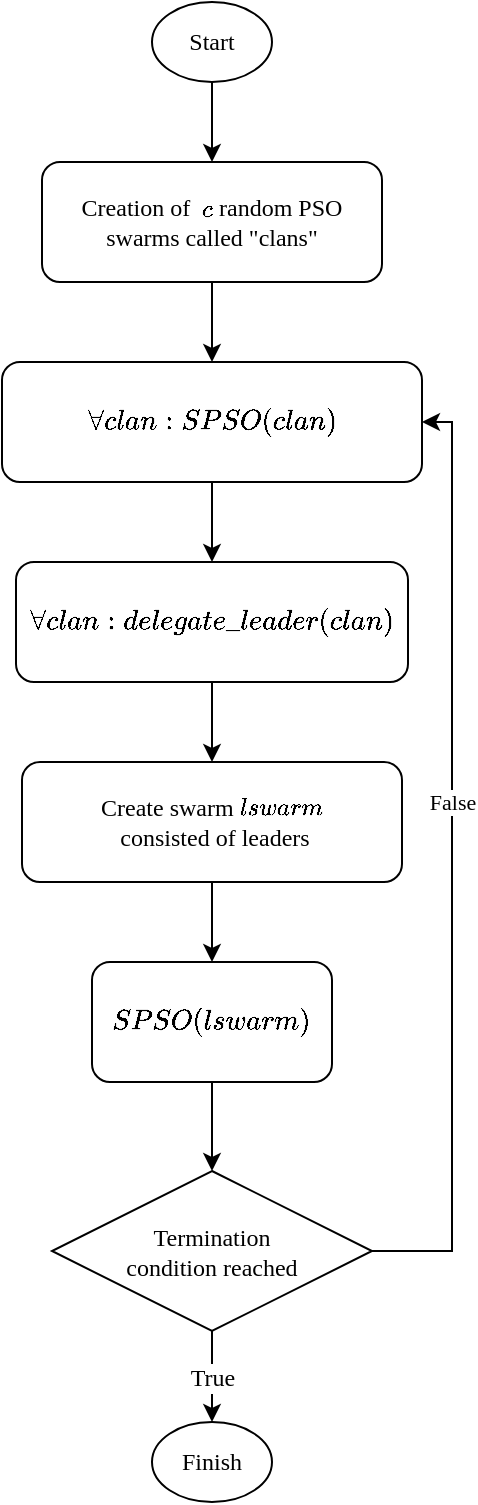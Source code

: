 <mxfile version="14.7.4" type="device"><diagram id="N0pBsx7Dzd0z6nHWLDSw" name="Page-1"><mxGraphModel dx="1038" dy="489" grid="1" gridSize="10" guides="1" tooltips="1" connect="1" arrows="1" fold="1" page="1" pageScale="1" pageWidth="827" pageHeight="1169" math="1" shadow="0"><root><mxCell id="0"/><mxCell id="1" parent="0"/><mxCell id="roZ4U5Zp2kpJsCxgu5Hv-12" value="" style="edgeStyle=orthogonalEdgeStyle;rounded=0;orthogonalLoop=1;jettySize=auto;html=1;" edge="1" parent="1" source="roZ4U5Zp2kpJsCxgu5Hv-1" target="roZ4U5Zp2kpJsCxgu5Hv-2"><mxGeometry relative="1" as="geometry"/></mxCell><mxCell id="roZ4U5Zp2kpJsCxgu5Hv-1" value="&lt;font face=&quot;Verdana&quot;&gt;Start&lt;/font&gt;" style="ellipse;whiteSpace=wrap;html=1;" vertex="1" parent="1"><mxGeometry x="370" width="60" height="40" as="geometry"/></mxCell><mxCell id="roZ4U5Zp2kpJsCxgu5Hv-13" value="" style="edgeStyle=orthogonalEdgeStyle;rounded=0;orthogonalLoop=1;jettySize=auto;html=1;" edge="1" parent="1" source="roZ4U5Zp2kpJsCxgu5Hv-2" target="roZ4U5Zp2kpJsCxgu5Hv-3"><mxGeometry relative="1" as="geometry"/></mxCell><mxCell id="roZ4U5Zp2kpJsCxgu5Hv-2" value="&lt;font face=&quot;Verdana&quot;&gt;Creation of&amp;nbsp; \( c \) random PSO swarms called &quot;clans&quot;&lt;/font&gt;" style="rounded=1;whiteSpace=wrap;html=1;" vertex="1" parent="1"><mxGeometry x="315" y="80" width="170" height="60" as="geometry"/></mxCell><mxCell id="roZ4U5Zp2kpJsCxgu5Hv-14" value="" style="edgeStyle=orthogonalEdgeStyle;rounded=0;orthogonalLoop=1;jettySize=auto;html=1;" edge="1" parent="1" source="roZ4U5Zp2kpJsCxgu5Hv-3" target="roZ4U5Zp2kpJsCxgu5Hv-4"><mxGeometry relative="1" as="geometry"/></mxCell><mxCell id="roZ4U5Zp2kpJsCxgu5Hv-3" value="$$ \forall clan: SPSO(clan) $$" style="rounded=1;whiteSpace=wrap;html=1;" vertex="1" parent="1"><mxGeometry x="295" y="180" width="210" height="60" as="geometry"/></mxCell><mxCell id="roZ4U5Zp2kpJsCxgu5Hv-15" value="" style="edgeStyle=orthogonalEdgeStyle;rounded=0;orthogonalLoop=1;jettySize=auto;html=1;" edge="1" parent="1" source="roZ4U5Zp2kpJsCxgu5Hv-4" target="roZ4U5Zp2kpJsCxgu5Hv-5"><mxGeometry relative="1" as="geometry"/></mxCell><mxCell id="roZ4U5Zp2kpJsCxgu5Hv-4" value="$$ \forall clan: delegate\_leader(clan) $$" style="rounded=1;whiteSpace=wrap;html=1;" vertex="1" parent="1"><mxGeometry x="302" y="280" width="196" height="60" as="geometry"/></mxCell><mxCell id="roZ4U5Zp2kpJsCxgu5Hv-16" value="" style="edgeStyle=orthogonalEdgeStyle;rounded=0;orthogonalLoop=1;jettySize=auto;html=1;" edge="1" parent="1" source="roZ4U5Zp2kpJsCxgu5Hv-5" target="roZ4U5Zp2kpJsCxgu5Hv-6"><mxGeometry relative="1" as="geometry"/></mxCell><mxCell id="roZ4U5Zp2kpJsCxgu5Hv-5" value="&lt;font face=&quot;Verdana&quot;&gt;Create swarm&amp;nbsp;&lt;/font&gt;&lt;span style=&quot;font-family: &amp;#34;verdana&amp;#34;&quot;&gt;\( lswarm \)&lt;/span&gt;&lt;font face=&quot;Verdana&quot;&gt;&lt;br&gt;&amp;nbsp;consisted of leaders&lt;/font&gt;" style="rounded=1;whiteSpace=wrap;html=1;" vertex="1" parent="1"><mxGeometry x="305" y="380" width="190" height="60" as="geometry"/></mxCell><mxCell id="roZ4U5Zp2kpJsCxgu5Hv-17" value="" style="edgeStyle=orthogonalEdgeStyle;rounded=0;orthogonalLoop=1;jettySize=auto;html=1;" edge="1" parent="1" source="roZ4U5Zp2kpJsCxgu5Hv-6" target="roZ4U5Zp2kpJsCxgu5Hv-7"><mxGeometry relative="1" as="geometry"/></mxCell><mxCell id="roZ4U5Zp2kpJsCxgu5Hv-6" value="$$ SPSO( lswarm ) $$" style="rounded=1;whiteSpace=wrap;html=1;" vertex="1" parent="1"><mxGeometry x="340" y="480" width="120" height="60" as="geometry"/></mxCell><mxCell id="roZ4U5Zp2kpJsCxgu5Hv-8" style="edgeStyle=orthogonalEdgeStyle;rounded=0;orthogonalLoop=1;jettySize=auto;html=1;exitX=1;exitY=0.5;exitDx=0;exitDy=0;entryX=1;entryY=0.5;entryDx=0;entryDy=0;" edge="1" parent="1" source="roZ4U5Zp2kpJsCxgu5Hv-7" target="roZ4U5Zp2kpJsCxgu5Hv-3"><mxGeometry relative="1" as="geometry"><Array as="points"><mxPoint x="520" y="625"/><mxPoint x="520" y="210"/></Array></mxGeometry></mxCell><mxCell id="roZ4U5Zp2kpJsCxgu5Hv-9" value="&lt;font face=&quot;Verdana&quot; style=&quot;font-size: 11px&quot;&gt;False&lt;/font&gt;" style="edgeLabel;html=1;align=center;verticalAlign=middle;resizable=0;points=[];" vertex="1" connectable="0" parent="roZ4U5Zp2kpJsCxgu5Hv-8"><mxGeometry x="0.127" relative="1" as="geometry"><mxPoint as="offset"/></mxGeometry></mxCell><mxCell id="roZ4U5Zp2kpJsCxgu5Hv-11" value="&lt;font face=&quot;Verdana&quot; style=&quot;font-size: 12px&quot;&gt;True&lt;/font&gt;" style="edgeStyle=orthogonalEdgeStyle;rounded=0;orthogonalLoop=1;jettySize=auto;html=1;exitX=0.5;exitY=1;exitDx=0;exitDy=0;entryX=0.5;entryY=0;entryDx=0;entryDy=0;" edge="1" parent="1" source="roZ4U5Zp2kpJsCxgu5Hv-7" target="roZ4U5Zp2kpJsCxgu5Hv-10"><mxGeometry relative="1" as="geometry"><Array as="points"><mxPoint x="400" y="680"/><mxPoint x="400" y="680"/></Array></mxGeometry></mxCell><mxCell id="roZ4U5Zp2kpJsCxgu5Hv-7" value="&lt;font face=&quot;Verdana&quot;&gt;Termination&lt;br&gt;condition reached&lt;/font&gt;" style="rhombus;whiteSpace=wrap;html=1;" vertex="1" parent="1"><mxGeometry x="320" y="584.5" width="160" height="80" as="geometry"/></mxCell><mxCell id="roZ4U5Zp2kpJsCxgu5Hv-10" value="&lt;font face=&quot;Verdana&quot;&gt;Finish&lt;/font&gt;" style="ellipse;whiteSpace=wrap;html=1;" vertex="1" parent="1"><mxGeometry x="370" y="710" width="60" height="40" as="geometry"/></mxCell></root></mxGraphModel></diagram></mxfile>